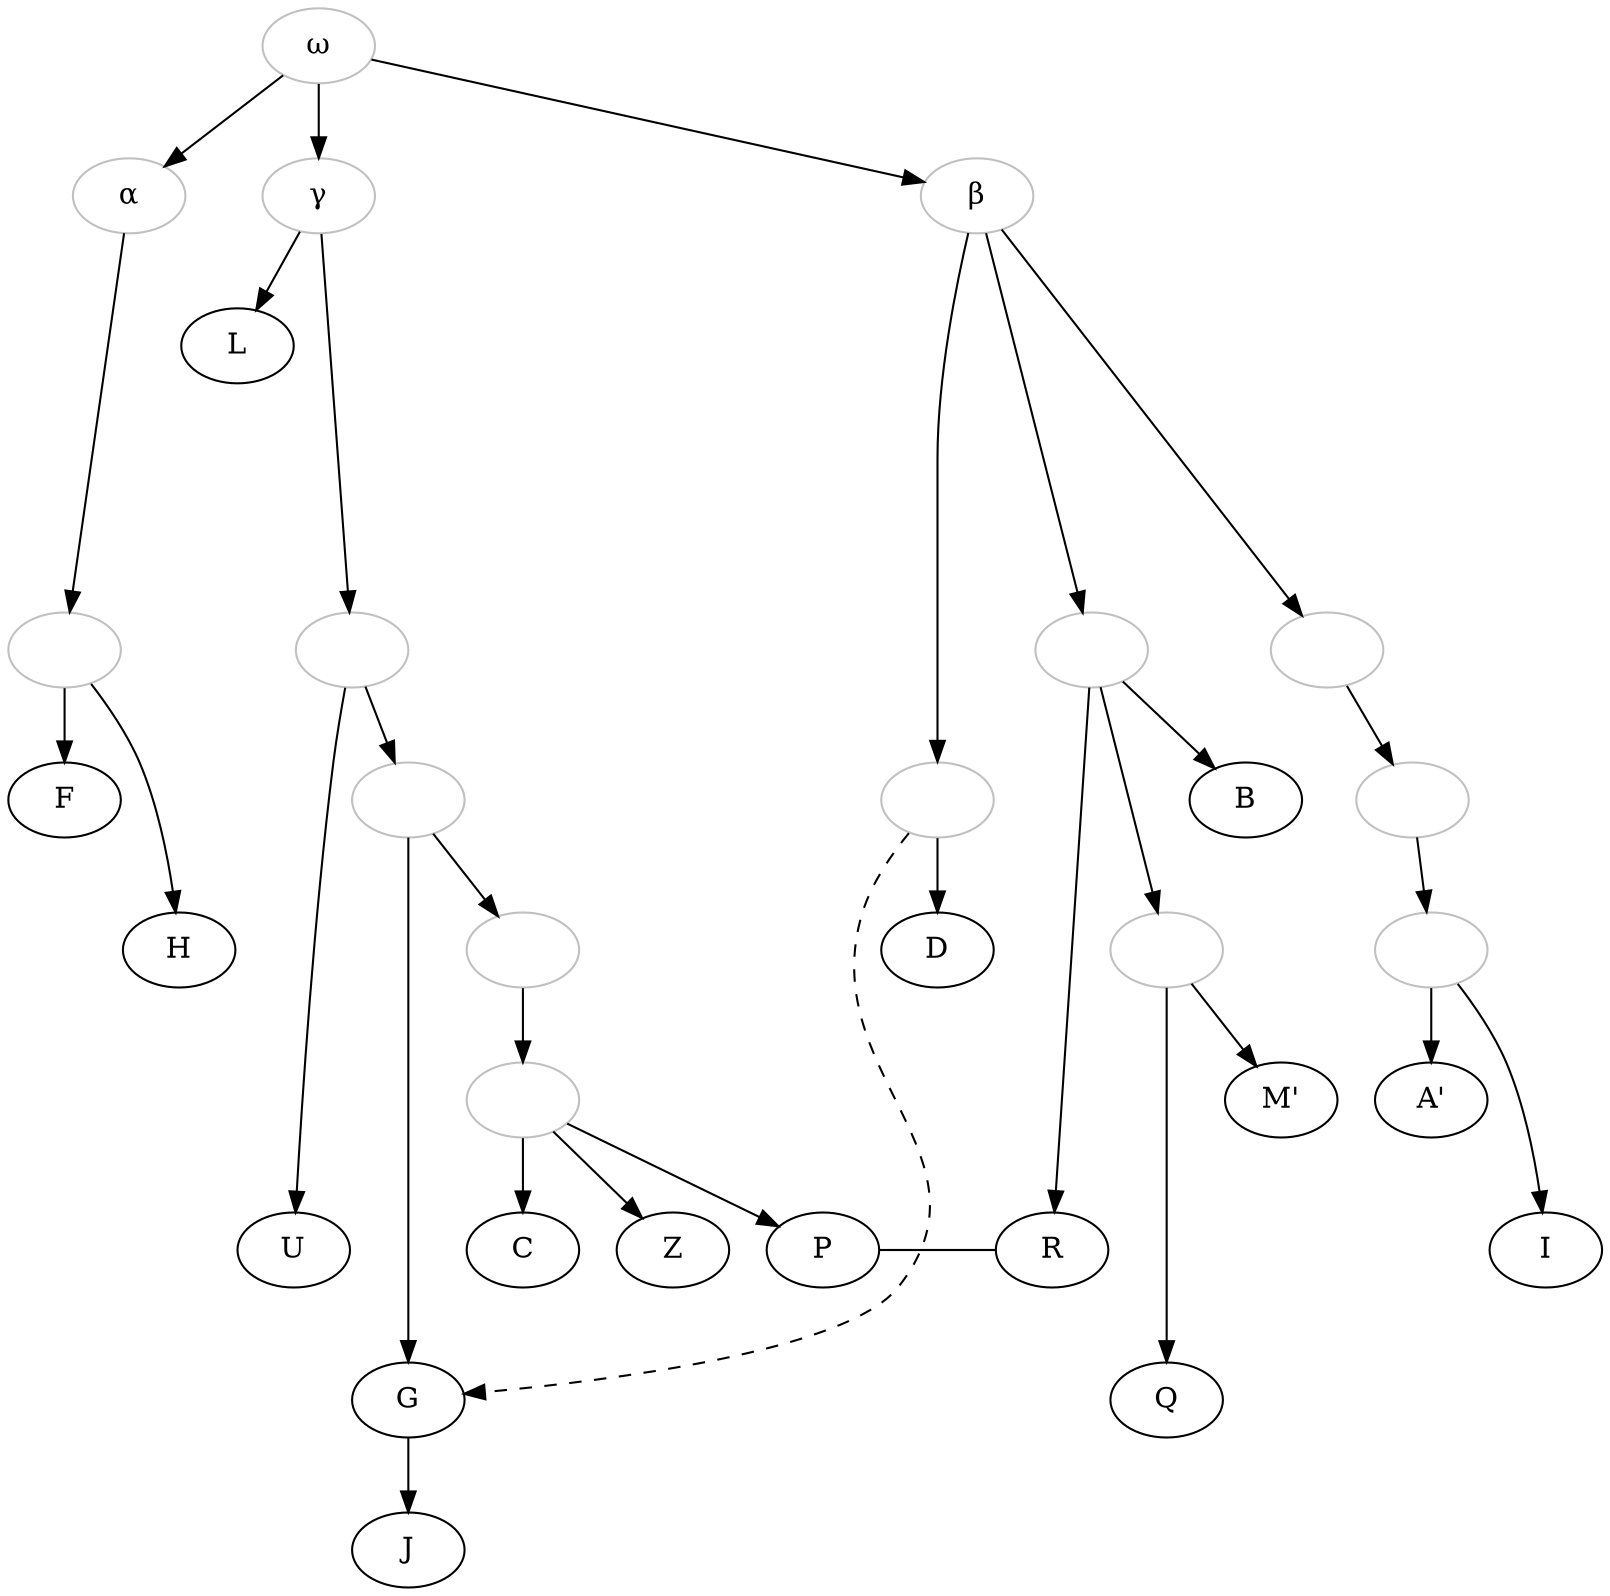 digraph{

omega-> alpha[minlen=1.5]
omega -> gamma[minlen=1]
omega-> beta[minlen=1.7]
alpha -> 1[minlen=4]
1-> F[weight=1000]
1-> H[minlen=2]
gamma -> L 
gamma-> 2[minlen=4]
2 -> U[minlen=4.5]
2 -> 3
3-> G[minlen=4.5]
3 -> 4
4-> 5
5 -> C[weight=9000]
5-> Z
5-> P
beta-> 6[minlen=5]
6-> D
6 -> G [style=dashed,constraint=false]
G-> J
beta -> 7[minlen=4]
7 -> R[minlen=4]
P -> R[dir=none, constraint=false]
7-> 8[minlen=2]
8-> Q[minlen=3]
8-> Mprime
7-> B
beta->9[minlen=4]
9->10
10 ->11
11->Aprime
11-> I[minlen=2]


omega[label = "ω", color="grey"]
alpha[label = "α", color="grey"]
gamma[label = "γ", color="grey"]
beta[label = "β", color="grey"]
F[label = "F"]
H[label = "H"]
U[label = "U"]
G[label = "G"]
J[label = "J"]
C[label = "C"]
Z[label = "Z"]
P[label = "P"]
R[label = "R"]
D[label = "D"]
B[label = "B"]
Aprime[label = "A'"]
Mprime[label = "M'"]
I[label = "I"]
1[label = "", color="grey"]
2[label = "", color="grey"]
3[label = "", color="grey"]
4[label = "", color="grey"]
5[label = "", color="grey"]
6[label = "", color="grey"]
7[label = "", color="grey"]
8[label = "", color="grey"]
9[label = "", color="grey"]
10[label = "", color="grey"]
11[label = "", color="grey"]
graph [style=invis, splines=true];

}



